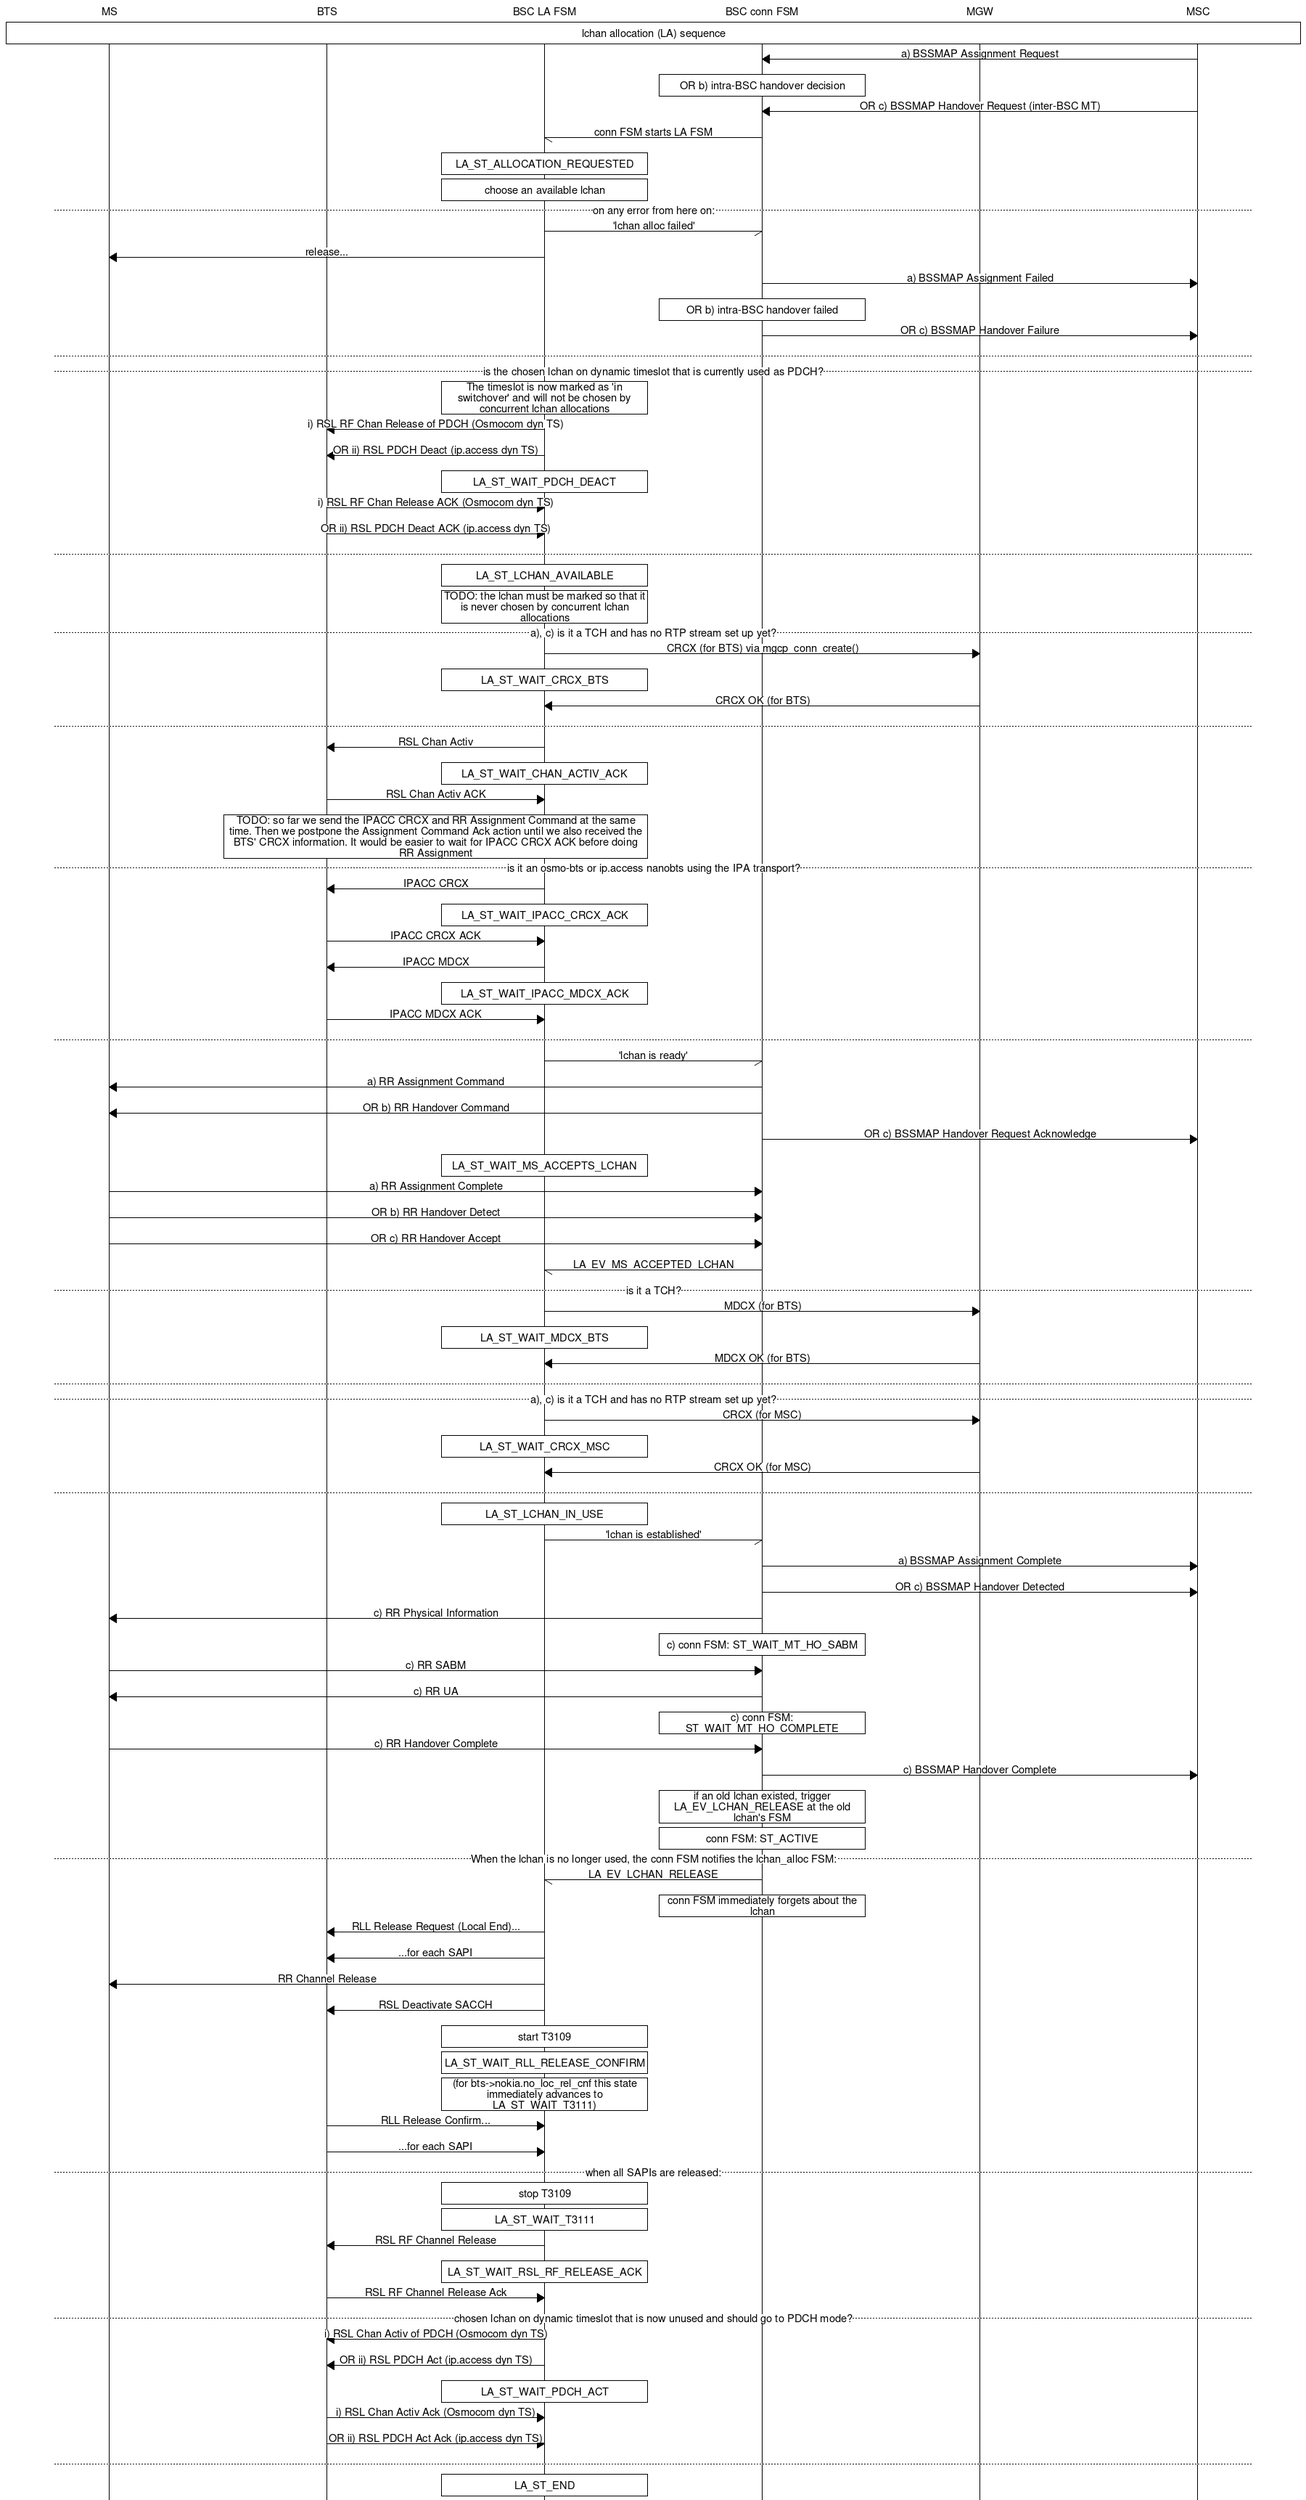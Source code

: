 
# MO-Call with OsmoBTS + OsmoBSC with true 3GPP AoIP (planned)
msc {
	hscale=3;
	ms [label="MS"], bts [label="BTS"], bsc_la[label="BSC LA FSM"], bsc_gscon[label="BSC conn FSM"], mgw[label="MGW"], msc_[label="MSC"];

	ms box msc_ [label="lchan allocation (LA) sequence"];

	bsc_gscon <= msc_ [label="a) BSSMAP Assignment Request"];
	bsc_gscon box bsc_gscon [label="OR b) intra-BSC handover decision"];
	bsc_gscon <= msc_ [label="OR c) BSSMAP Handover Request (inter-BSC MT)"];

	bsc_la <- bsc_gscon [label="conn FSM starts LA FSM"];

	bsc_la box bsc_la [label="LA_ST_ALLOCATION_REQUESTED"];

	bsc_la box bsc_la [label="choose an available lchan"];

	--- [label="on any error from here on:"];
	bsc_la -> bsc_gscon [label="'lchan alloc failed'"];
	ms <= bsc_la [label="release..."];
	bsc_gscon => msc_ [label="a) BSSMAP Assignment Failed"];
	bsc_gscon box bsc_gscon [label="OR b) intra-BSC handover failed"];
	bsc_gscon => msc_ [label="OR c) BSSMAP Handover Failure"];
	---;

	--- [label="is the chosen lchan on dynamic timeslot that is currently used as PDCH?"];
	bsc_la box bsc_la [label="The timeslot is now marked as 'in switchover' and
		            will not be chosen by concurrent lchan allocations"];
	bts <= bsc_la [label="i) RSL RF Chan Release of PDCH (Osmocom dyn TS)"];
	bts <= bsc_la [label="OR ii) RSL PDCH Deact (ip.access dyn TS)"];
	bsc_la box bsc_la [label="LA_ST_WAIT_PDCH_DEACT"];
	bts => bsc_la [label="i) RSL RF Chan Release ACK (Osmocom dyn TS)"];
	bts => bsc_la [label="OR ii) RSL PDCH Deact ACK (ip.access dyn TS)"];
	---;
	bsc_la box bsc_la [label="LA_ST_LCHAN_AVAILABLE"];
	bsc_la box bsc_la [label="TODO: the lchan must be marked so that it is never
		            chosen by concurrent lchan allocations"];
	--- [label="a), c) is it a TCH and has no RTP stream set up yet?"];
	bsc_la => mgw [label="CRCX (for BTS) via mgcp_conn_create()"];
	bsc_la box bsc_la [label="LA_ST_WAIT_CRCX_BTS"];
	bsc_la <= mgw [label="CRCX OK (for BTS)"];
	---;
	bts <= bsc_la [label="RSL Chan Activ"];
	bsc_la box bsc_la [label="LA_ST_WAIT_CHAN_ACTIV_ACK"];
	bts => bsc_la [label="RSL Chan Activ ACK"];

	bts box bsc_la [label="TODO: so far we send the IPACC CRCX and RR Assignment Command at the same time.
		Then we postpone the Assignment Command Ack action until we also received the BTS'
		CRCX information.
		It would be easier to wait for IPACC CRCX ACK before doing RR Assignment"];

	--- [label="is it an osmo-bts or ip.access nanobts using the IPA transport?"];
	bts <= bsc_la [label="IPACC CRCX"];
	bsc_la box bsc_la [label="LA_ST_WAIT_IPACC_CRCX_ACK"];
	bts => bsc_la [label="IPACC CRCX ACK"];
	bts <= bsc_la [label="IPACC MDCX"];
	bsc_la box bsc_la [label="LA_ST_WAIT_IPACC_MDCX_ACK"];
	bts => bsc_la [label="IPACC MDCX ACK"];
	---;
	bsc_la -> bsc_gscon [label="'lchan is ready'"];
	ms <= bsc_gscon [label="a) RR Assignment Command"];
	ms <= bsc_gscon [label="OR b) RR Handover Command"];
	bsc_gscon => msc_ [label="OR c) BSSMAP Handover Request Acknowledge"];

	bsc_la box bsc_la [label="LA_ST_WAIT_MS_ACCEPTS_LCHAN"];

	ms => bsc_gscon [label="a) RR Assignment Complete"];
	ms => bsc_gscon [label="OR b) RR Handover Detect"];
	ms => bsc_gscon [label="OR c) RR Handover Accept"];
	bsc_la <- bsc_gscon [label="LA_EV_MS_ACCEPTED_LCHAN"];

	--- [label="is it a TCH?"];
	bsc_la => mgw [label="MDCX (for BTS)"];
	bsc_la box bsc_la [label="LA_ST_WAIT_MDCX_BTS"];
	bsc_la <= mgw [label="MDCX OK (for BTS)"];
	---;
	--- [label="a), c) is it a TCH and has no RTP stream set up yet?"];
	bsc_la => mgw [label="CRCX (for MSC)"];
	bsc_la box bsc_la [label="LA_ST_WAIT_CRCX_MSC"];
	bsc_la <= mgw [label="CRCX OK (for MSC)"];
	---;

	bsc_la box bsc_la [label="LA_ST_LCHAN_IN_USE"];
	bsc_la -> bsc_gscon [label="'lchan is established'"];
	bsc_gscon => msc_ [label="a) BSSMAP Assignment Complete"];
	bsc_gscon => msc_ [label="OR c) BSSMAP Handover Detected"];
	ms <= bsc_gscon [label="c) RR Physical Information"];
	bsc_gscon box bsc_gscon [label="c) conn FSM: ST_WAIT_MT_HO_SABM"];
	ms => bsc_gscon [label="c) RR SABM"];
	ms <= bsc_gscon [label="c) RR UA"];
	bsc_gscon box bsc_gscon [label="c) conn FSM: ST_WAIT_MT_HO_COMPLETE"];
	ms => bsc_gscon [label="c) RR Handover Complete"];
	bsc_gscon => msc_ [label="c) BSSMAP Handover Complete"];

	bsc_gscon box bsc_gscon [label="if an old lchan existed, trigger LA_EV_LCHAN_RELEASE at the old lchan's FSM"];
	bsc_gscon box bsc_gscon [label="conn FSM: ST_ACTIVE"];

	--- [label="When the lchan is no longer used, the conn FSM notifies the lchan_alloc FSM:"];

	bsc_la <- bsc_gscon [label="LA_EV_LCHAN_RELEASE"];
	bsc_gscon box bsc_gscon [label="conn FSM immediately forgets about the lchan"];
	bts <= bsc_la [label="RLL Release Request (Local End)..."];
	bts <= bsc_la [label="...for each SAPI"];
	ms <= bsc_la [label="RR Channel Release"];
	bts <= bsc_la [label="RSL Deactivate SACCH"];
	bsc_la box bsc_la [label="start T3109"];
	bsc_la box bsc_la [label="LA_ST_WAIT_RLL_RELEASE_CONFIRM"];
	bsc_la box bsc_la [label="(for bts->nokia.no_loc_rel_cnf this state
			     immediately advances to LA_ST_WAIT_T3111)"];
	bts => bsc_la [label="RLL Release Confirm..."];
	bts => bsc_la [label="...for each SAPI"];
	--- [label="when all SAPIs are released:"];
	bsc_la box bsc_la [label="stop T3109"];
	bsc_la box bsc_la [label="LA_ST_WAIT_T3111"];
	bts <= bsc_la [label="RSL RF Channel Release"];
	bsc_la box bsc_la [label="LA_ST_WAIT_RSL_RF_RELEASE_ACK"];
	bts => bsc_la [label="RSL RF Channel Release Ack"];

	--- [label="chosen lchan on dynamic timeslot that is now unused and should go to PDCH mode?"];
	bts <= bsc_la [label="i) RSL Chan Activ of PDCH (Osmocom dyn TS)"];
	bts <= bsc_la [label="OR ii) RSL PDCH Act (ip.access dyn TS)"];
	bsc_la box bsc_la [label="LA_ST_WAIT_PDCH_ACT"];
	bts => bsc_la [label="i) RSL Chan Activ Ack (Osmocom dyn TS)"];
	bts => bsc_la [label="OR ii) RSL PDCH Act Ack (ip.access dyn TS)"];
	---;
	bsc_la box bsc_la [label="LA_ST_END"];
}
